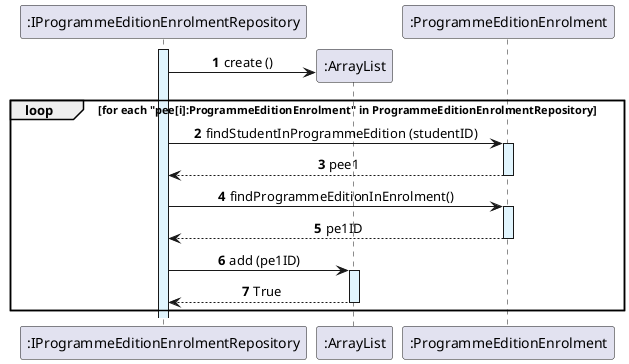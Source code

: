 @startuml
skinparam {
  ActivityPadding 2
  ActivityMargin 2
  BoxPadding 2
}
skinparam defaultTextAlignment center

autonumber

participant ":IProgrammeEditionEnrolmentRepository" as ProgrammeEditionEnrolmentRepository
activate ProgrammeEditionEnrolmentRepository #E1F5FE
create ":ArrayList"
ProgrammeEditionEnrolmentRepository -> ":ArrayList": create ()
loop for each "pee[i]:ProgrammeEditionEnrolment" in ProgrammeEditionEnrolmentRepository
participant ":ProgrammeEditionEnrolment" as ProgrammeEditionEnrolment
ProgrammeEditionEnrolmentRepository -> ProgrammeEditionEnrolment : findStudentInProgrammeEdition (studentID)
activate ProgrammeEditionEnrolment #E1F5FE
ProgrammeEditionEnrolment --> ProgrammeEditionEnrolmentRepository : pee1
deactivate ProgrammeEditionEnrolment
ProgrammeEditionEnrolmentRepository -> ProgrammeEditionEnrolment :  findProgrammeEditionInEnrolment()
activate ProgrammeEditionEnrolment #E1F5FE
ProgrammeEditionEnrolment --> ProgrammeEditionEnrolmentRepository : pe1ID
deactivate ProgrammeEditionEnrolment
ProgrammeEditionEnrolmentRepository -> ":ArrayList":  add (pe1ID)
activate ":ArrayList" #E1F5FE
":ArrayList" --> ProgrammeEditionEnrolmentRepository: True
deactivate ":ArrayList"
end
@enduml